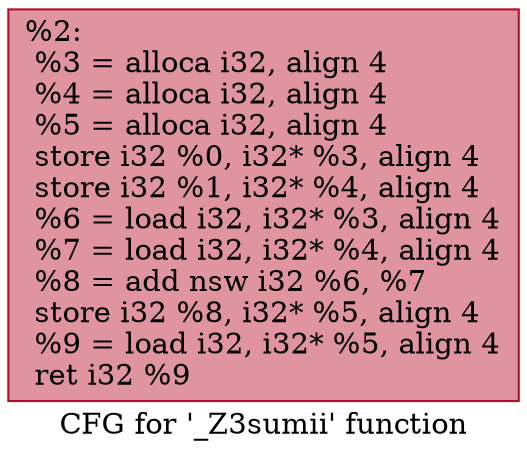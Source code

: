 digraph "CFG for '_Z3sumii' function" {
	label="CFG for '_Z3sumii' function";

	Node0x1a21db0 [shape=record,color="#b70d28ff", style=filled, fillcolor="#b70d2870",label="{%2:\l  %3 = alloca i32, align 4\l  %4 = alloca i32, align 4\l  %5 = alloca i32, align 4\l  store i32 %0, i32* %3, align 4\l  store i32 %1, i32* %4, align 4\l  %6 = load i32, i32* %3, align 4\l  %7 = load i32, i32* %4, align 4\l  %8 = add nsw i32 %6, %7\l  store i32 %8, i32* %5, align 4\l  %9 = load i32, i32* %5, align 4\l  ret i32 %9\l}"];
}
